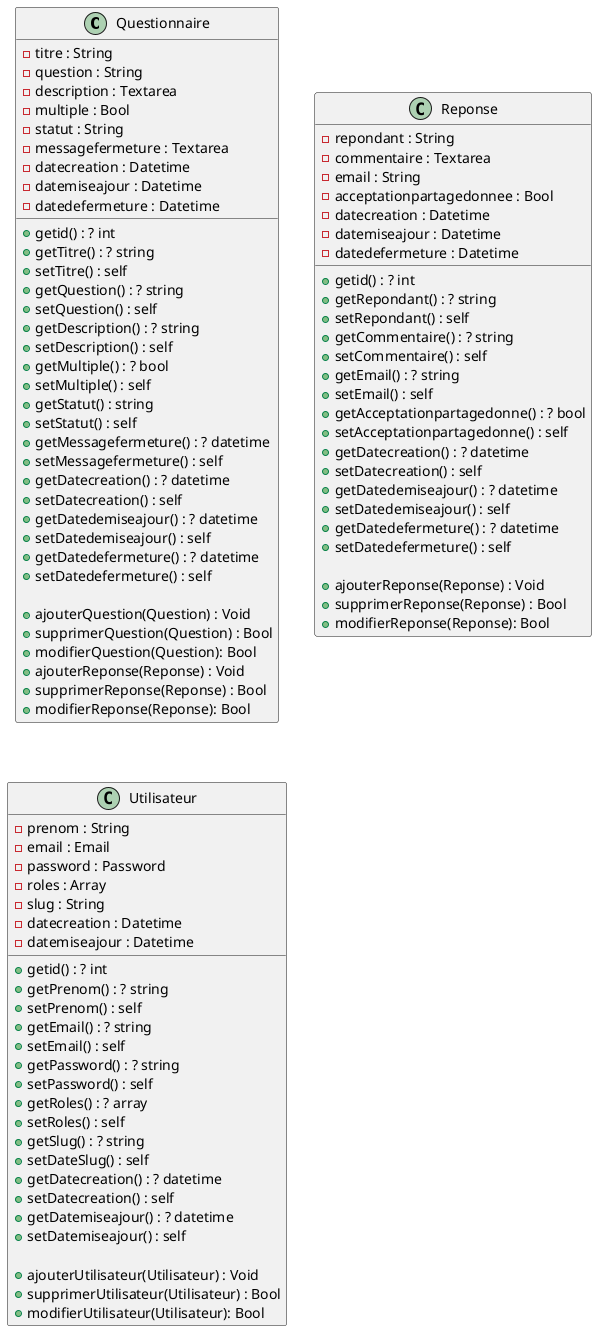 @startuml

class Questionnaire{
    -titre : String
    -question : String
    -description : Textarea
    -multiple : Bool
    -statut : String
    -messagefermeture : Textarea
    -datecreation : Datetime
    -datemiseajour : Datetime
    -datedefermeture : Datetime

    +getid() : ? int
    +getTitre() : ? string
    +setTitre() : self
    +getQuestion() : ? string
    +setQuestion() : self
    +getDescription() : ? string
    +setDescription() : self
    +getMultiple() : ? bool
    +setMultiple() : self
    +getStatut() : string
    +setStatut() : self
    +getMessagefermeture() : ? datetime
    +setMessagefermeture() : self
    +getDatecreation() : ? datetime
    +setDatecreation() : self
    +getDatedemiseajour() : ? datetime
    +setDatedemiseajour() : self
    +getDatedefermeture() : ? datetime
    +setDatedefermeture() : self

    +ajouterQuestion(Question) : Void
    +supprimerQuestion(Question) : Bool
    +modifierQuestion(Question): Bool
    +ajouterReponse(Reponse) : Void
    +supprimerReponse(Reponse) : Bool
    +modifierReponse(Reponse): Bool
}

class Reponse{
    -repondant : String
    -commentaire : Textarea
    -email : String
    -acceptationpartagedonnee : Bool
    -datecreation : Datetime
    -datemiseajour : Datetime
    -datedefermeture : Datetime    

    +getid() : ? int
    +getRepondant() : ? string
    +setRepondant() : self
    +getCommentaire() : ? string
    +setCommentaire() : self
    +getEmail() : ? string
    +setEmail() : self
    +getAcceptationpartagedonne() : ? bool
    +setAcceptationpartagedonne() : self
    +getDatecreation() : ? datetime
    +setDatecreation() : self
    +getDatedemiseajour() : ? datetime
    +setDatedemiseajour() : self
    +getDatedefermeture() : ? datetime
    +setDatedefermeture() : self

    +ajouterReponse(Reponse) : Void
    +supprimerReponse(Reponse) : Bool
    +modifierReponse(Reponse): Bool    
}

class Utilisateur{
    -prenom : String
    -email : Email
    -password : Password
    -roles : Array
    -slug : String
    -datecreation : Datetime
    -datemiseajour : Datetime

    +getid() : ? int
    +getPrenom() : ? string
    +setPrenom() : self
    +getEmail() : ? string
    +setEmail() : self
    +getPassword() : ? string
    +setPassword() : self
    +getRoles() : ? array
    +setRoles() : self
    +getSlug() : ? string
    +setDateSlug() : self
    +getDatecreation() : ? datetime 
    +setDatecreation() : self
    +getDatemiseajour() : ? datetime
    +setDatemiseajour() : self

    +ajouterUtilisateur(Utilisateur) : Void
    +supprimerUtilisateur(Utilisateur) : Bool
    +modifierUtilisateur(Utilisateur): Bool
}

' exemple de relation
' Activite  "1..*" -down-o "1"Utilisateur: [Participer]
' Activite  "1..*" -down-o "1"Lieu: [Localiser]
' Activite  "1..*" -down-o "1"Genre: [Appartenir]
@enduml